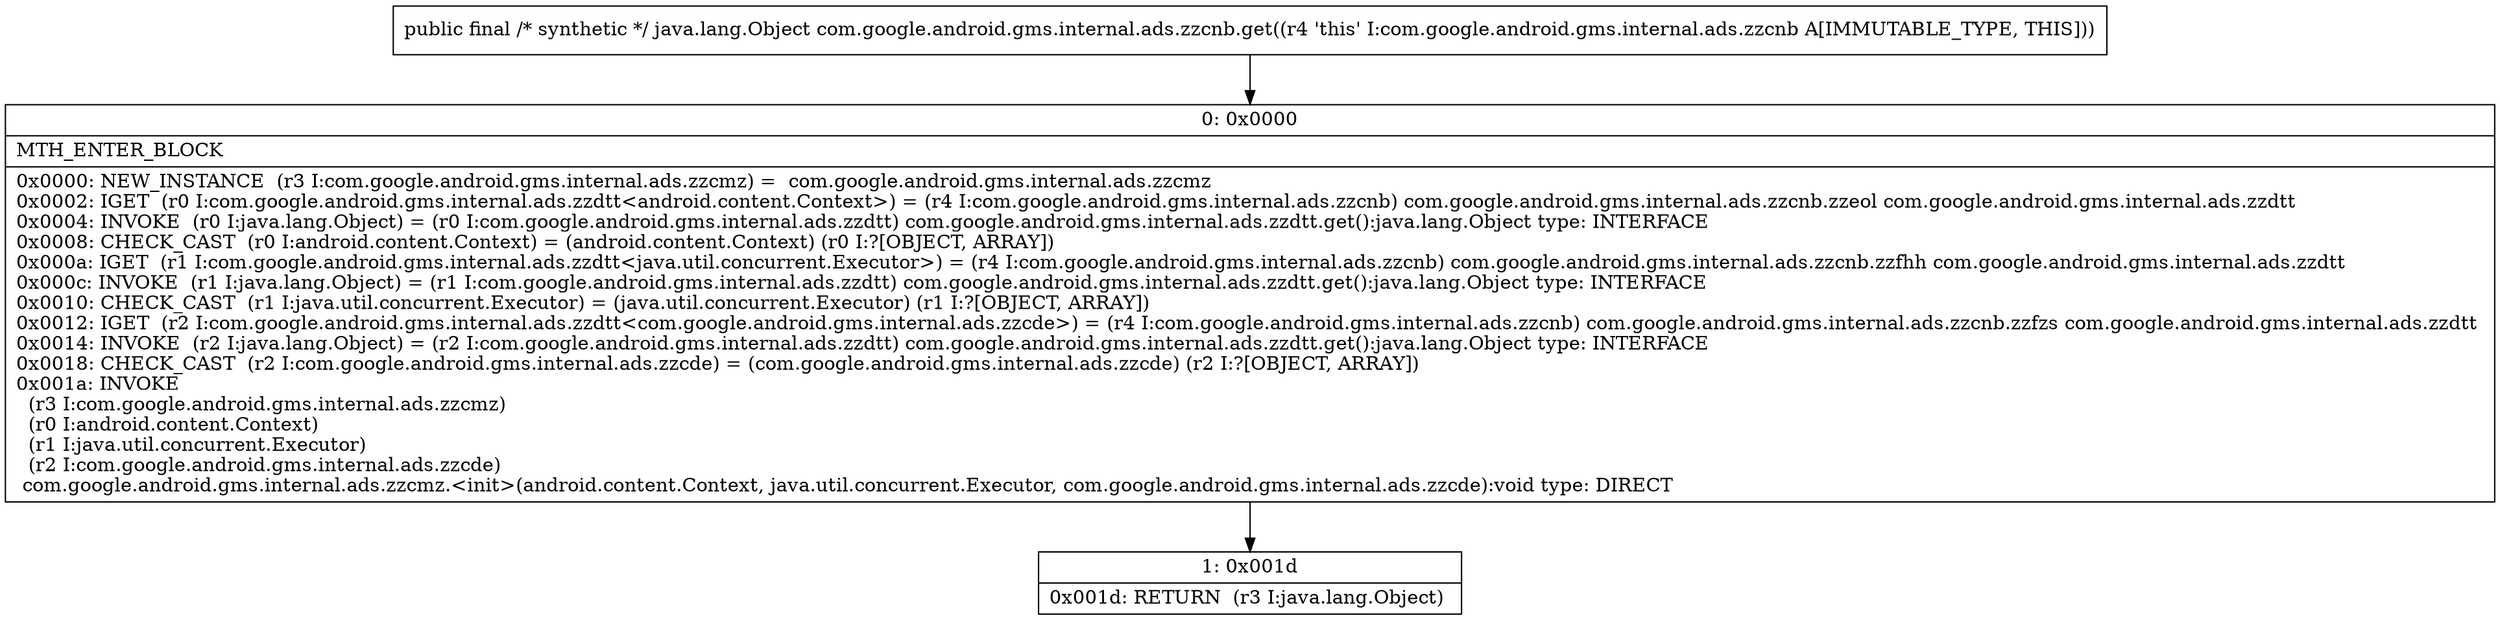 digraph "CFG forcom.google.android.gms.internal.ads.zzcnb.get()Ljava\/lang\/Object;" {
Node_0 [shape=record,label="{0\:\ 0x0000|MTH_ENTER_BLOCK\l|0x0000: NEW_INSTANCE  (r3 I:com.google.android.gms.internal.ads.zzcmz) =  com.google.android.gms.internal.ads.zzcmz \l0x0002: IGET  (r0 I:com.google.android.gms.internal.ads.zzdtt\<android.content.Context\>) = (r4 I:com.google.android.gms.internal.ads.zzcnb) com.google.android.gms.internal.ads.zzcnb.zzeol com.google.android.gms.internal.ads.zzdtt \l0x0004: INVOKE  (r0 I:java.lang.Object) = (r0 I:com.google.android.gms.internal.ads.zzdtt) com.google.android.gms.internal.ads.zzdtt.get():java.lang.Object type: INTERFACE \l0x0008: CHECK_CAST  (r0 I:android.content.Context) = (android.content.Context) (r0 I:?[OBJECT, ARRAY]) \l0x000a: IGET  (r1 I:com.google.android.gms.internal.ads.zzdtt\<java.util.concurrent.Executor\>) = (r4 I:com.google.android.gms.internal.ads.zzcnb) com.google.android.gms.internal.ads.zzcnb.zzfhh com.google.android.gms.internal.ads.zzdtt \l0x000c: INVOKE  (r1 I:java.lang.Object) = (r1 I:com.google.android.gms.internal.ads.zzdtt) com.google.android.gms.internal.ads.zzdtt.get():java.lang.Object type: INTERFACE \l0x0010: CHECK_CAST  (r1 I:java.util.concurrent.Executor) = (java.util.concurrent.Executor) (r1 I:?[OBJECT, ARRAY]) \l0x0012: IGET  (r2 I:com.google.android.gms.internal.ads.zzdtt\<com.google.android.gms.internal.ads.zzcde\>) = (r4 I:com.google.android.gms.internal.ads.zzcnb) com.google.android.gms.internal.ads.zzcnb.zzfzs com.google.android.gms.internal.ads.zzdtt \l0x0014: INVOKE  (r2 I:java.lang.Object) = (r2 I:com.google.android.gms.internal.ads.zzdtt) com.google.android.gms.internal.ads.zzdtt.get():java.lang.Object type: INTERFACE \l0x0018: CHECK_CAST  (r2 I:com.google.android.gms.internal.ads.zzcde) = (com.google.android.gms.internal.ads.zzcde) (r2 I:?[OBJECT, ARRAY]) \l0x001a: INVOKE  \l  (r3 I:com.google.android.gms.internal.ads.zzcmz)\l  (r0 I:android.content.Context)\l  (r1 I:java.util.concurrent.Executor)\l  (r2 I:com.google.android.gms.internal.ads.zzcde)\l com.google.android.gms.internal.ads.zzcmz.\<init\>(android.content.Context, java.util.concurrent.Executor, com.google.android.gms.internal.ads.zzcde):void type: DIRECT \l}"];
Node_1 [shape=record,label="{1\:\ 0x001d|0x001d: RETURN  (r3 I:java.lang.Object) \l}"];
MethodNode[shape=record,label="{public final \/* synthetic *\/ java.lang.Object com.google.android.gms.internal.ads.zzcnb.get((r4 'this' I:com.google.android.gms.internal.ads.zzcnb A[IMMUTABLE_TYPE, THIS])) }"];
MethodNode -> Node_0;
Node_0 -> Node_1;
}

